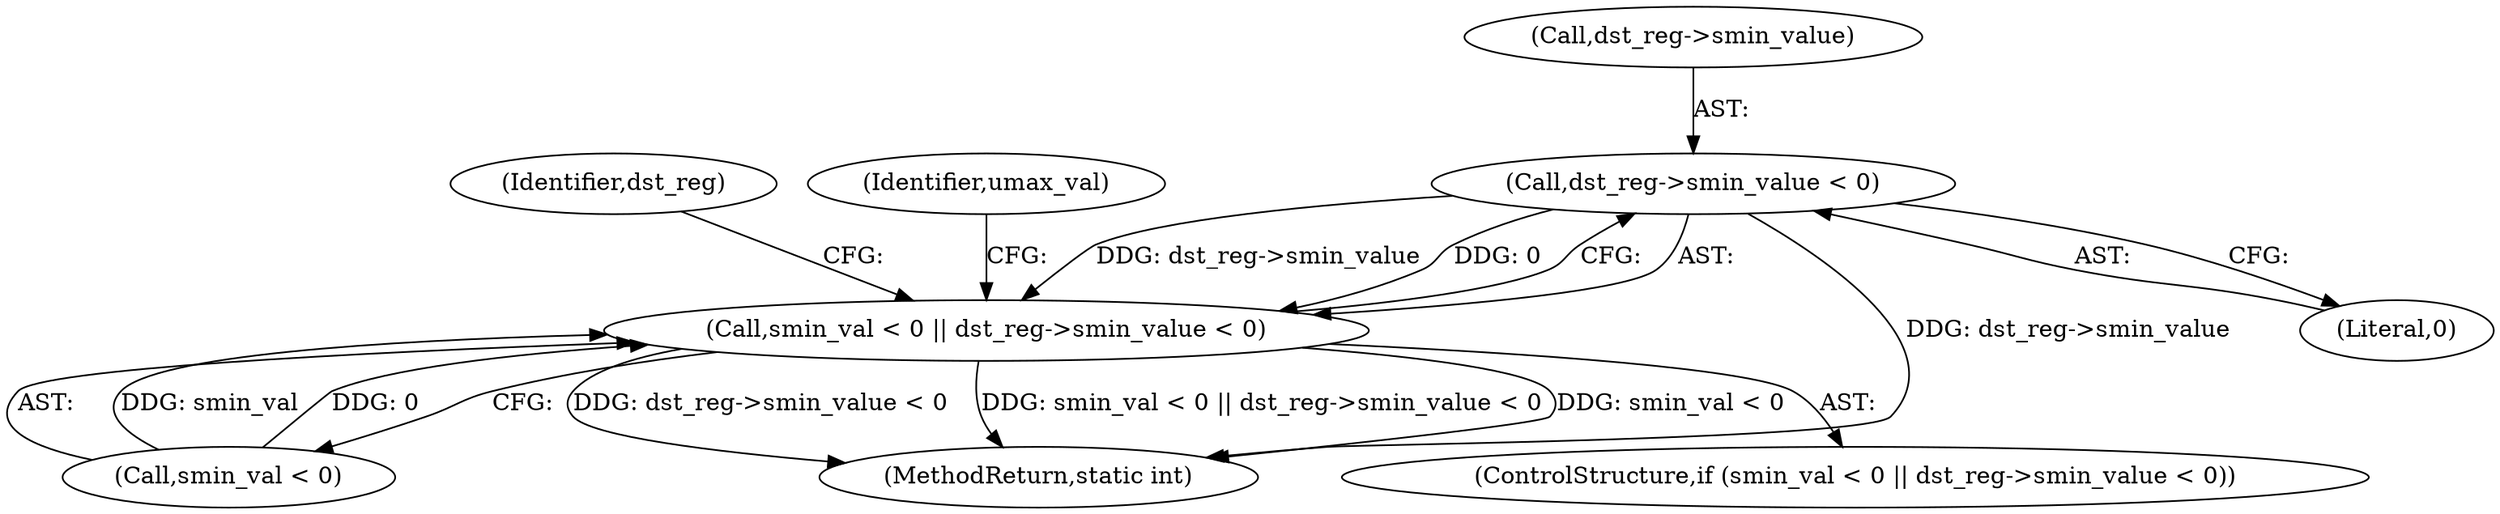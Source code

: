 digraph "0_linux_d3bd7413e0ca40b60cf60d4003246d067cafdeda@pointer" {
"1000475" [label="(Call,dst_reg->smin_value < 0)"];
"1000471" [label="(Call,smin_val < 0 || dst_reg->smin_value < 0)"];
"1000472" [label="(Call,smin_val < 0)"];
"1000482" [label="(Identifier,dst_reg)"];
"1000903" [label="(MethodReturn,static int)"];
"1000470" [label="(ControlStructure,if (smin_val < 0 || dst_reg->smin_value < 0))"];
"1000479" [label="(Literal,0)"];
"1000476" [label="(Call,dst_reg->smin_value)"];
"1000489" [label="(Identifier,umax_val)"];
"1000471" [label="(Call,smin_val < 0 || dst_reg->smin_value < 0)"];
"1000475" [label="(Call,dst_reg->smin_value < 0)"];
"1000475" -> "1000471"  [label="AST: "];
"1000475" -> "1000479"  [label="CFG: "];
"1000476" -> "1000475"  [label="AST: "];
"1000479" -> "1000475"  [label="AST: "];
"1000471" -> "1000475"  [label="CFG: "];
"1000475" -> "1000903"  [label="DDG: dst_reg->smin_value"];
"1000475" -> "1000471"  [label="DDG: dst_reg->smin_value"];
"1000475" -> "1000471"  [label="DDG: 0"];
"1000471" -> "1000470"  [label="AST: "];
"1000471" -> "1000472"  [label="CFG: "];
"1000472" -> "1000471"  [label="AST: "];
"1000482" -> "1000471"  [label="CFG: "];
"1000489" -> "1000471"  [label="CFG: "];
"1000471" -> "1000903"  [label="DDG: smin_val < 0"];
"1000471" -> "1000903"  [label="DDG: dst_reg->smin_value < 0"];
"1000471" -> "1000903"  [label="DDG: smin_val < 0 || dst_reg->smin_value < 0"];
"1000472" -> "1000471"  [label="DDG: smin_val"];
"1000472" -> "1000471"  [label="DDG: 0"];
}
